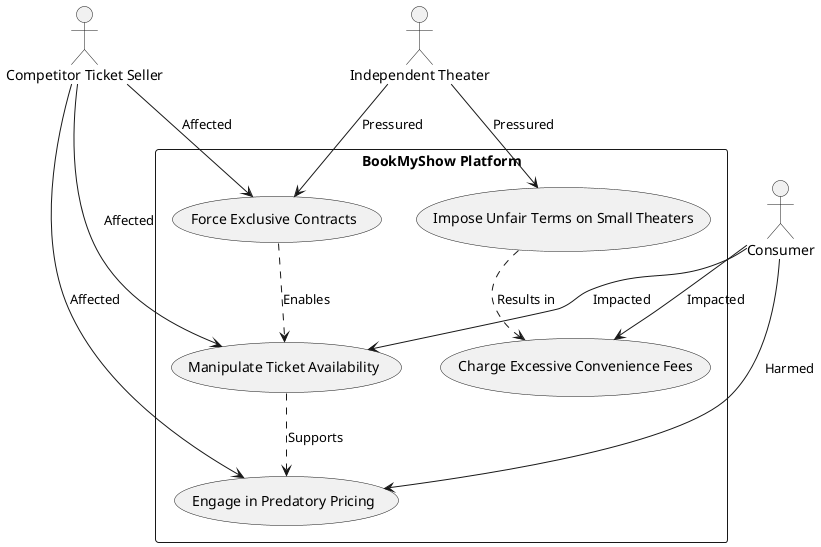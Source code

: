 @startuml

actor "Competitor Ticket Seller" as Competitor
actor "Independent Theater" as Theater
actor "Consumer" as Consumer

rectangle "BookMyShow Platform" as System {
    usecase "Force Exclusive Contracts" as UC_ExclusiveContracts
    usecase "Charge Excessive Convenience Fees" as UC_HighFees
    usecase "Manipulate Ticket Availability" as UC_TicketManipulation
    usecase "Impose Unfair Terms on Small Theaters" as UC_UnfairTerms
    usecase "Engage in Predatory Pricing" as UC_PredatoryPricing
}

Competitor --> UC_ExclusiveContracts : Affected
Competitor --> UC_TicketManipulation : Affected
Competitor --> UC_PredatoryPricing : Affected

Theater --> UC_ExclusiveContracts : Pressured
Theater --> UC_UnfairTerms : Pressured

Consumer --> UC_HighFees : Impacted
Consumer --> UC_TicketManipulation : Impacted
Consumer --> UC_PredatoryPricing : Harmed

UC_ExclusiveContracts ..> UC_TicketManipulation : "Enables"
UC_TicketManipulation ..> UC_PredatoryPricing : "Supports"
UC_UnfairTerms ..> UC_HighFees : "Results in"

@enduml
